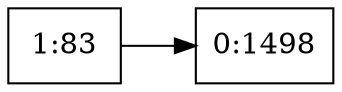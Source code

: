 digraph g { 
	rankdir = LR 
	0 [shape=box, label="0:1498"] 
	1 [shape=box, label="1:83"] 
	1 -> 0
} 
